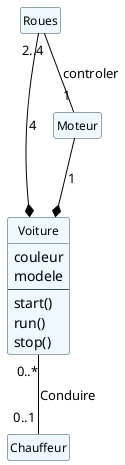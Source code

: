 @startuml test

hide circle
hide empty members
hide empty methods

skinparam classAttributeIconSize 0

skinparam roundcorner 5

skinparam class {
	BackgroundColor AliceBlue
	BorderColor DarkSlateGray
	ArrowColor Black
	FontColor Black
	FontSize 12
	FontName Helvetica
}

skinparam arrow {
    MessageAlign center
}


		 




Class Roues {

}

Class Voiture {
	couleur
	modele
	--
	start()
	run()
	stop()
}

Class Moteur {

}

Class Chauffeur {

}

Voiture -- Chauffeur : "0..*" Conduire "0..1"

Roues -- Moteur : "2..4" controler "1"

Roues --* Voiture : 4

Moteur --* Voiture : 1
 
 


@enduml
